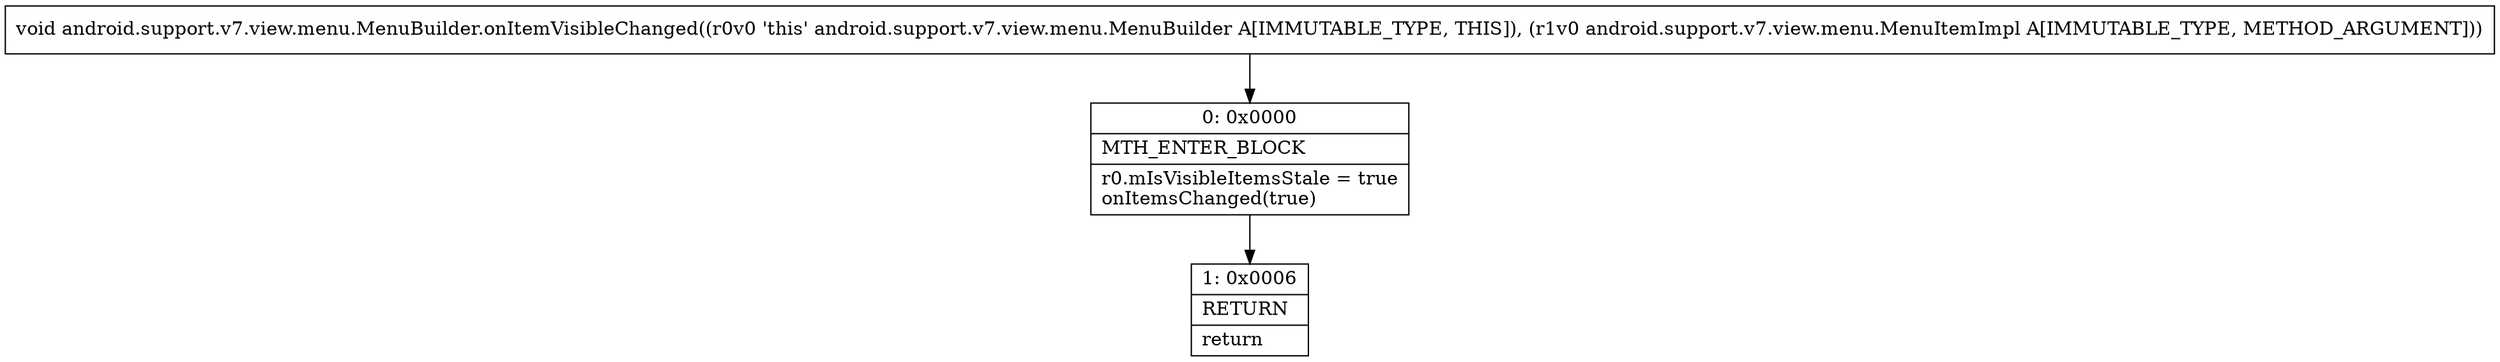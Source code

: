 digraph "CFG forandroid.support.v7.view.menu.MenuBuilder.onItemVisibleChanged(Landroid\/support\/v7\/view\/menu\/MenuItemImpl;)V" {
Node_0 [shape=record,label="{0\:\ 0x0000|MTH_ENTER_BLOCK\l|r0.mIsVisibleItemsStale = true\lonItemsChanged(true)\l}"];
Node_1 [shape=record,label="{1\:\ 0x0006|RETURN\l|return\l}"];
MethodNode[shape=record,label="{void android.support.v7.view.menu.MenuBuilder.onItemVisibleChanged((r0v0 'this' android.support.v7.view.menu.MenuBuilder A[IMMUTABLE_TYPE, THIS]), (r1v0 android.support.v7.view.menu.MenuItemImpl A[IMMUTABLE_TYPE, METHOD_ARGUMENT])) }"];
MethodNode -> Node_0;
Node_0 -> Node_1;
}

